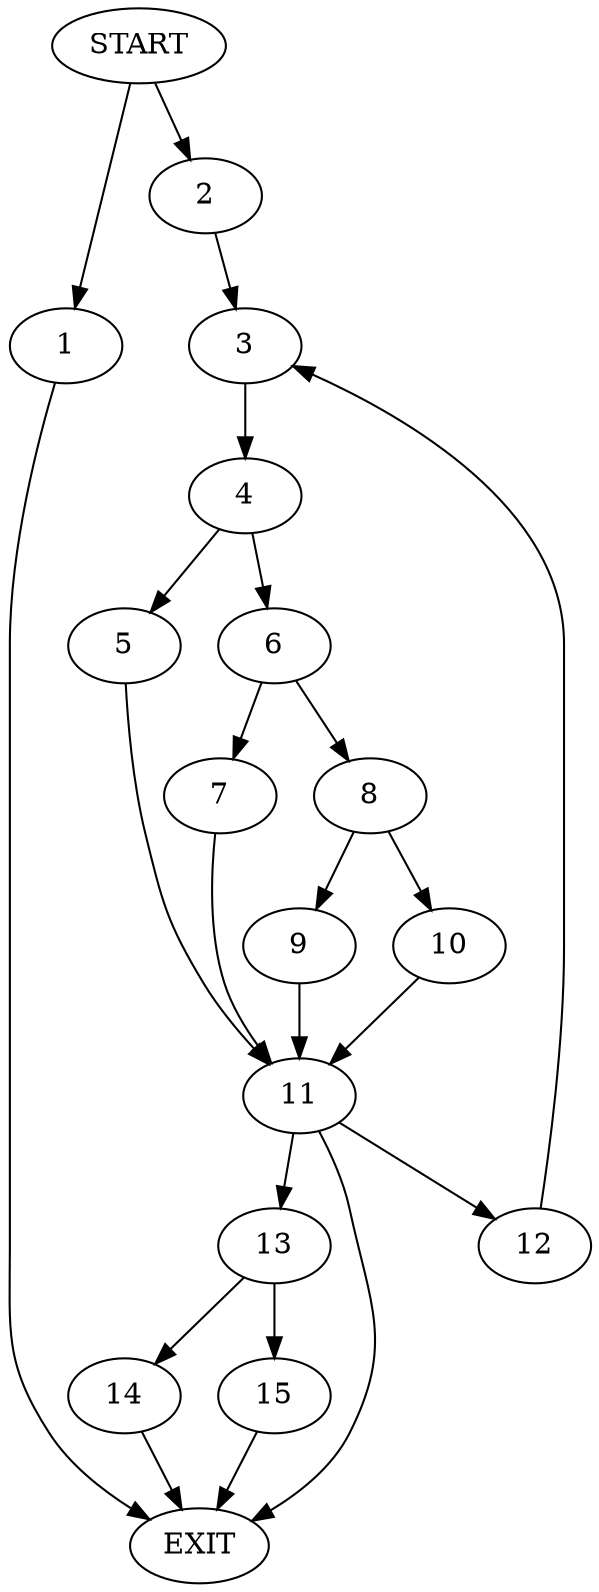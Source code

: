 digraph { 
0 [label="START"];
1;
2;
3;
4;
5;
6;
7;
8;
9;
10;
11;
12;
13;
14;
15;
16[label="EXIT"];
0 -> 2;
0 -> 1;
1 -> 16;
2 -> 3;
3 -> 4;
4 -> 5;
4 -> 6;
5 -> 11;
6 -> 7;
6 -> 8;
7 -> 11;
8 -> 9;
8 -> 10;
9 -> 11;
10 -> 11;
11 -> 16;
11 -> 12;
11:s2 -> 13;
12 -> 3;
13 -> 14;
13 -> 15;
14 -> 16;
15 -> 16;
}